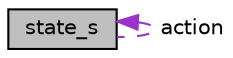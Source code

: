 digraph "state_s"
{
 // LATEX_PDF_SIZE
  edge [fontname="Helvetica",fontsize="10",labelfontname="Helvetica",labelfontsize="10"];
  node [fontname="Helvetica",fontsize="10",shape=record];
  Node1 [label="state_s",height=0.2,width=0.4,color="black", fillcolor="grey75", style="filled", fontcolor="black",tooltip="Structure representing a state for a citizen."];
  Node1 -> Node1 [dir="back",color="darkorchid3",fontsize="10",style="dashed",label=" action" ];
}
